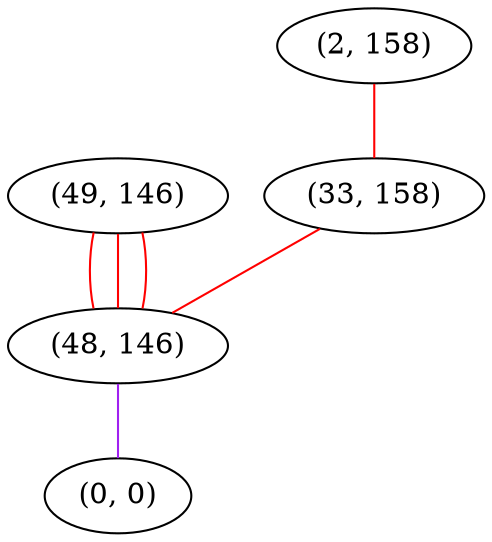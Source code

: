 graph "" {
"(49, 146)";
"(2, 158)";
"(33, 158)";
"(48, 146)";
"(0, 0)";
"(49, 146)" -- "(48, 146)"  [color=red, key=0, weight=1];
"(49, 146)" -- "(48, 146)"  [color=red, key=1, weight=1];
"(49, 146)" -- "(48, 146)"  [color=red, key=2, weight=1];
"(2, 158)" -- "(33, 158)"  [color=red, key=0, weight=1];
"(33, 158)" -- "(48, 146)"  [color=red, key=0, weight=1];
"(48, 146)" -- "(0, 0)"  [color=purple, key=0, weight=4];
}
